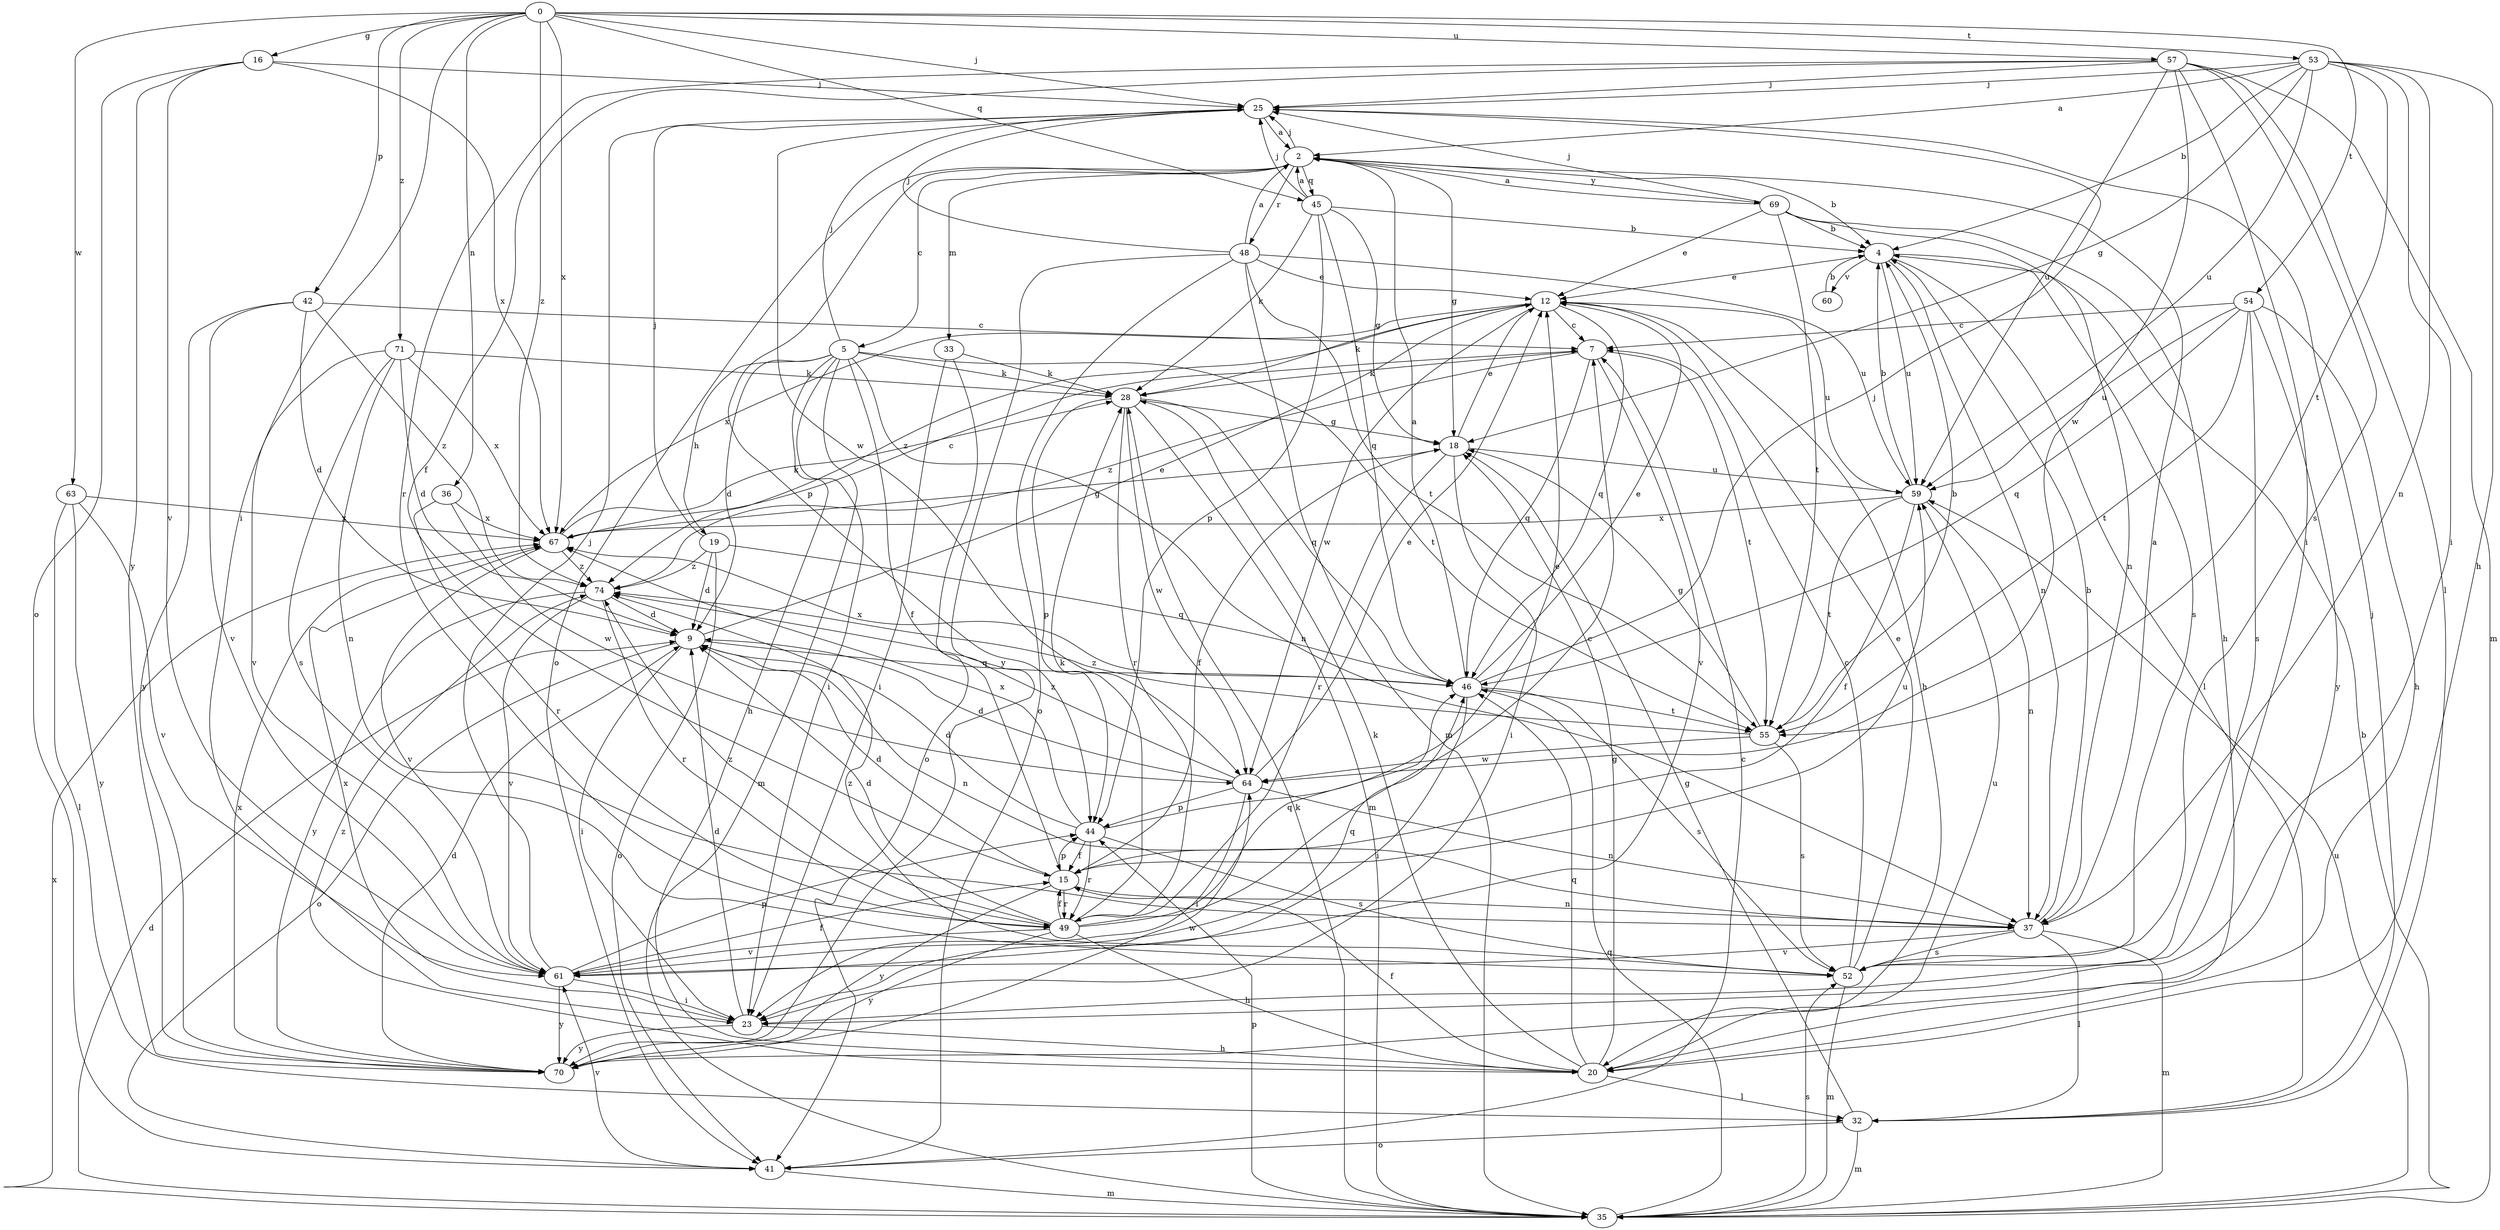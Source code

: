strict digraph  {
0;
2;
4;
5;
7;
9;
12;
15;
16;
18;
19;
20;
23;
25;
28;
32;
33;
35;
36;
37;
41;
42;
44;
45;
46;
48;
49;
52;
53;
54;
55;
57;
59;
60;
61;
63;
64;
67;
69;
70;
71;
74;
0 -> 16  [label=g];
0 -> 23  [label=i];
0 -> 25  [label=j];
0 -> 36  [label=n];
0 -> 42  [label=p];
0 -> 45  [label=q];
0 -> 53  [label=t];
0 -> 54  [label=t];
0 -> 57  [label=u];
0 -> 63  [label=w];
0 -> 67  [label=x];
0 -> 71  [label=z];
0 -> 74  [label=z];
2 -> 4  [label=b];
2 -> 5  [label=c];
2 -> 18  [label=g];
2 -> 25  [label=j];
2 -> 33  [label=m];
2 -> 41  [label=o];
2 -> 44  [label=p];
2 -> 45  [label=q];
2 -> 48  [label=r];
2 -> 69  [label=y];
4 -> 12  [label=e];
4 -> 32  [label=l];
4 -> 37  [label=n];
4 -> 52  [label=s];
4 -> 59  [label=u];
4 -> 60  [label=v];
5 -> 9  [label=d];
5 -> 15  [label=f];
5 -> 19  [label=h];
5 -> 20  [label=h];
5 -> 23  [label=i];
5 -> 25  [label=j];
5 -> 28  [label=k];
5 -> 35  [label=m];
5 -> 37  [label=n];
5 -> 55  [label=t];
7 -> 28  [label=k];
7 -> 46  [label=q];
7 -> 55  [label=t];
7 -> 61  [label=v];
7 -> 74  [label=z];
9 -> 12  [label=e];
9 -> 23  [label=i];
9 -> 37  [label=n];
9 -> 41  [label=o];
9 -> 46  [label=q];
12 -> 7  [label=c];
12 -> 20  [label=h];
12 -> 28  [label=k];
12 -> 46  [label=q];
12 -> 59  [label=u];
12 -> 64  [label=w];
12 -> 67  [label=x];
12 -> 74  [label=z];
15 -> 9  [label=d];
15 -> 37  [label=n];
15 -> 44  [label=p];
15 -> 49  [label=r];
15 -> 59  [label=u];
15 -> 70  [label=y];
16 -> 25  [label=j];
16 -> 41  [label=o];
16 -> 61  [label=v];
16 -> 67  [label=x];
16 -> 70  [label=y];
18 -> 12  [label=e];
18 -> 15  [label=f];
18 -> 23  [label=i];
18 -> 49  [label=r];
18 -> 59  [label=u];
19 -> 9  [label=d];
19 -> 25  [label=j];
19 -> 41  [label=o];
19 -> 46  [label=q];
19 -> 74  [label=z];
20 -> 15  [label=f];
20 -> 18  [label=g];
20 -> 28  [label=k];
20 -> 32  [label=l];
20 -> 46  [label=q];
20 -> 59  [label=u];
20 -> 74  [label=z];
23 -> 9  [label=d];
23 -> 20  [label=h];
23 -> 67  [label=x];
23 -> 70  [label=y];
25 -> 2  [label=a];
25 -> 64  [label=w];
28 -> 18  [label=g];
28 -> 35  [label=m];
28 -> 44  [label=p];
28 -> 46  [label=q];
28 -> 49  [label=r];
28 -> 64  [label=w];
32 -> 18  [label=g];
32 -> 25  [label=j];
32 -> 35  [label=m];
32 -> 41  [label=o];
33 -> 23  [label=i];
33 -> 28  [label=k];
33 -> 41  [label=o];
35 -> 4  [label=b];
35 -> 9  [label=d];
35 -> 28  [label=k];
35 -> 44  [label=p];
35 -> 46  [label=q];
35 -> 52  [label=s];
35 -> 59  [label=u];
35 -> 67  [label=x];
36 -> 49  [label=r];
36 -> 64  [label=w];
36 -> 67  [label=x];
37 -> 2  [label=a];
37 -> 4  [label=b];
37 -> 32  [label=l];
37 -> 35  [label=m];
37 -> 52  [label=s];
37 -> 61  [label=v];
41 -> 7  [label=c];
41 -> 35  [label=m];
41 -> 61  [label=v];
42 -> 7  [label=c];
42 -> 9  [label=d];
42 -> 61  [label=v];
42 -> 70  [label=y];
42 -> 74  [label=z];
44 -> 9  [label=d];
44 -> 12  [label=e];
44 -> 15  [label=f];
44 -> 49  [label=r];
44 -> 52  [label=s];
44 -> 67  [label=x];
45 -> 2  [label=a];
45 -> 4  [label=b];
45 -> 18  [label=g];
45 -> 25  [label=j];
45 -> 28  [label=k];
45 -> 44  [label=p];
45 -> 46  [label=q];
46 -> 2  [label=a];
46 -> 12  [label=e];
46 -> 23  [label=i];
46 -> 25  [label=j];
46 -> 52  [label=s];
46 -> 55  [label=t];
46 -> 67  [label=x];
48 -> 2  [label=a];
48 -> 12  [label=e];
48 -> 25  [label=j];
48 -> 35  [label=m];
48 -> 41  [label=o];
48 -> 55  [label=t];
48 -> 59  [label=u];
48 -> 70  [label=y];
49 -> 7  [label=c];
49 -> 9  [label=d];
49 -> 15  [label=f];
49 -> 20  [label=h];
49 -> 28  [label=k];
49 -> 46  [label=q];
49 -> 61  [label=v];
49 -> 70  [label=y];
49 -> 74  [label=z];
52 -> 7  [label=c];
52 -> 12  [label=e];
52 -> 35  [label=m];
52 -> 74  [label=z];
53 -> 2  [label=a];
53 -> 4  [label=b];
53 -> 18  [label=g];
53 -> 20  [label=h];
53 -> 23  [label=i];
53 -> 25  [label=j];
53 -> 37  [label=n];
53 -> 55  [label=t];
53 -> 59  [label=u];
54 -> 7  [label=c];
54 -> 20  [label=h];
54 -> 46  [label=q];
54 -> 52  [label=s];
54 -> 55  [label=t];
54 -> 59  [label=u];
54 -> 70  [label=y];
55 -> 4  [label=b];
55 -> 18  [label=g];
55 -> 52  [label=s];
55 -> 64  [label=w];
55 -> 74  [label=z];
57 -> 15  [label=f];
57 -> 23  [label=i];
57 -> 25  [label=j];
57 -> 32  [label=l];
57 -> 35  [label=m];
57 -> 49  [label=r];
57 -> 52  [label=s];
57 -> 59  [label=u];
57 -> 64  [label=w];
59 -> 4  [label=b];
59 -> 15  [label=f];
59 -> 37  [label=n];
59 -> 55  [label=t];
59 -> 67  [label=x];
60 -> 4  [label=b];
61 -> 15  [label=f];
61 -> 23  [label=i];
61 -> 25  [label=j];
61 -> 44  [label=p];
61 -> 46  [label=q];
61 -> 70  [label=y];
63 -> 32  [label=l];
63 -> 61  [label=v];
63 -> 67  [label=x];
63 -> 70  [label=y];
64 -> 9  [label=d];
64 -> 12  [label=e];
64 -> 23  [label=i];
64 -> 37  [label=n];
64 -> 44  [label=p];
64 -> 74  [label=z];
67 -> 7  [label=c];
67 -> 18  [label=g];
67 -> 28  [label=k];
67 -> 61  [label=v];
67 -> 74  [label=z];
69 -> 2  [label=a];
69 -> 4  [label=b];
69 -> 12  [label=e];
69 -> 20  [label=h];
69 -> 25  [label=j];
69 -> 37  [label=n];
69 -> 55  [label=t];
70 -> 9  [label=d];
70 -> 64  [label=w];
70 -> 67  [label=x];
71 -> 9  [label=d];
71 -> 28  [label=k];
71 -> 37  [label=n];
71 -> 52  [label=s];
71 -> 61  [label=v];
71 -> 67  [label=x];
74 -> 9  [label=d];
74 -> 49  [label=r];
74 -> 61  [label=v];
74 -> 70  [label=y];
}
